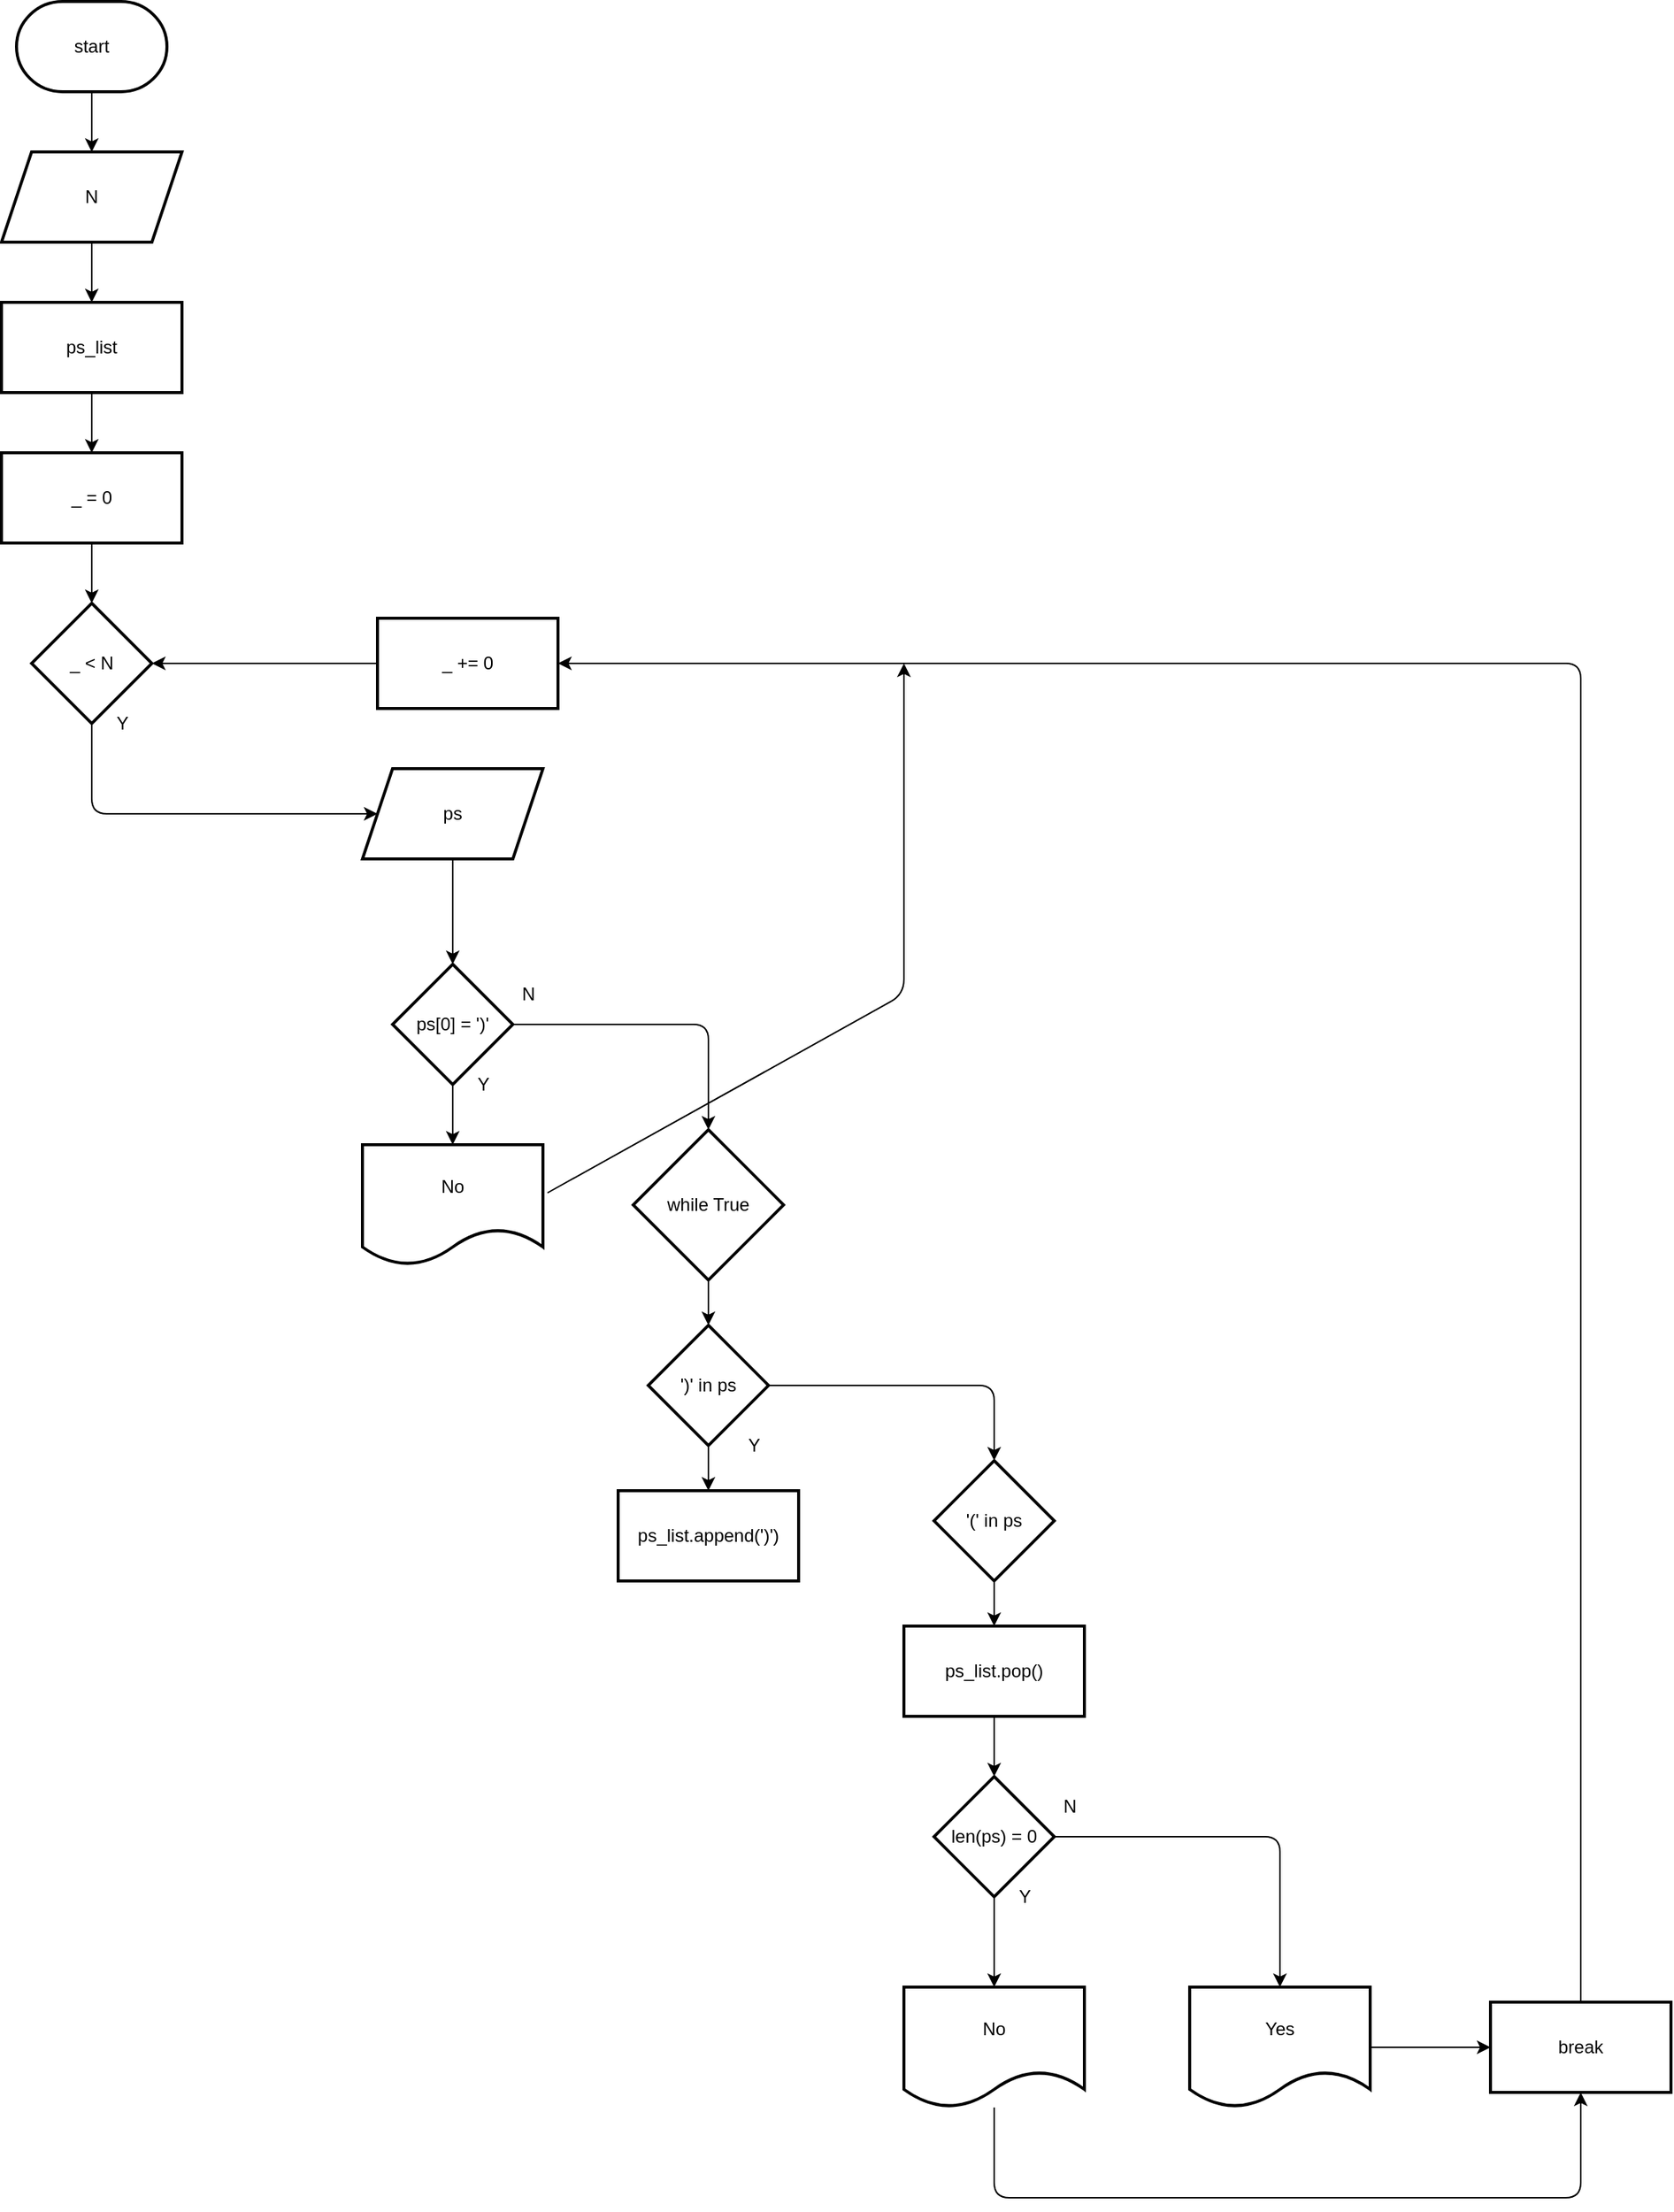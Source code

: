 <mxfile>
    <diagram id="i6v-MYVA41m-3zdjVkZ3" name="Page-1">
        <mxGraphModel dx="1444" dy="518" grid="1" gridSize="10" guides="1" tooltips="1" connect="1" arrows="1" fold="1" page="1" pageScale="1" pageWidth="850" pageHeight="1100" math="0" shadow="0">
            <root>
                <mxCell id="0"/>
                <mxCell id="1" parent="0"/>
                <mxCell id="4" value="" style="edgeStyle=none;html=1;" edge="1" parent="1" source="2" target="3">
                    <mxGeometry relative="1" as="geometry"/>
                </mxCell>
                <mxCell id="2" value="start" style="strokeWidth=2;html=1;shape=mxgraph.flowchart.terminator;whiteSpace=wrap;" vertex="1" parent="1">
                    <mxGeometry x="280" y="10" width="100" height="60" as="geometry"/>
                </mxCell>
                <mxCell id="30" value="" style="edgeStyle=none;html=1;" edge="1" parent="1" source="3" target="29">
                    <mxGeometry relative="1" as="geometry"/>
                </mxCell>
                <mxCell id="3" value="N" style="shape=parallelogram;perimeter=parallelogramPerimeter;whiteSpace=wrap;html=1;fixedSize=1;strokeWidth=2;" vertex="1" parent="1">
                    <mxGeometry x="270" y="110" width="120" height="60" as="geometry"/>
                </mxCell>
                <mxCell id="8" value="" style="edgeStyle=none;html=1;" edge="1" parent="1" source="5" target="7">
                    <mxGeometry relative="1" as="geometry"/>
                </mxCell>
                <mxCell id="5" value="_ = 0" style="whiteSpace=wrap;html=1;strokeWidth=2;" vertex="1" parent="1">
                    <mxGeometry x="270" y="310" width="120" height="60" as="geometry"/>
                </mxCell>
                <mxCell id="12" style="edgeStyle=none;html=1;entryX=0;entryY=0.5;entryDx=0;entryDy=0;" edge="1" parent="1" source="7" target="11">
                    <mxGeometry relative="1" as="geometry">
                        <Array as="points">
                            <mxPoint x="330" y="550"/>
                        </Array>
                    </mxGeometry>
                </mxCell>
                <mxCell id="7" value="_ &amp;lt; N" style="rhombus;whiteSpace=wrap;html=1;strokeWidth=2;" vertex="1" parent="1">
                    <mxGeometry x="290" y="410" width="80" height="80" as="geometry"/>
                </mxCell>
                <mxCell id="10" style="edgeStyle=none;html=1;entryX=1;entryY=0.5;entryDx=0;entryDy=0;" edge="1" parent="1" source="9" target="7">
                    <mxGeometry relative="1" as="geometry"/>
                </mxCell>
                <mxCell id="9" value="_ += 0" style="whiteSpace=wrap;html=1;strokeWidth=2;" vertex="1" parent="1">
                    <mxGeometry x="520" y="420" width="120" height="60" as="geometry"/>
                </mxCell>
                <mxCell id="14" value="" style="edgeStyle=none;html=1;" edge="1" parent="1" source="11" target="13">
                    <mxGeometry relative="1" as="geometry"/>
                </mxCell>
                <mxCell id="11" value="ps" style="shape=parallelogram;perimeter=parallelogramPerimeter;whiteSpace=wrap;html=1;fixedSize=1;strokeWidth=2;" vertex="1" parent="1">
                    <mxGeometry x="510" y="520" width="120" height="60" as="geometry"/>
                </mxCell>
                <mxCell id="16" value="" style="edgeStyle=none;html=1;" edge="1" parent="1" source="13" target="15">
                    <mxGeometry relative="1" as="geometry"/>
                </mxCell>
                <mxCell id="19" style="edgeStyle=none;html=1;" edge="1" parent="1" source="13">
                    <mxGeometry relative="1" as="geometry">
                        <mxPoint x="740" y="760" as="targetPoint"/>
                        <Array as="points">
                            <mxPoint x="740" y="690"/>
                        </Array>
                    </mxGeometry>
                </mxCell>
                <mxCell id="13" value="ps[0] = ')'" style="rhombus;whiteSpace=wrap;html=1;strokeWidth=2;" vertex="1" parent="1">
                    <mxGeometry x="530" y="650" width="80" height="80" as="geometry"/>
                </mxCell>
                <mxCell id="54" style="edgeStyle=none;html=1;exitX=1.025;exitY=0.4;exitDx=0;exitDy=0;exitPerimeter=0;" edge="1" parent="1" source="15">
                    <mxGeometry relative="1" as="geometry">
                        <mxPoint x="870" y="450" as="targetPoint"/>
                        <Array as="points">
                            <mxPoint x="870" y="670"/>
                        </Array>
                    </mxGeometry>
                </mxCell>
                <mxCell id="15" value="No" style="shape=document;whiteSpace=wrap;html=1;boundedLbl=1;strokeWidth=2;" vertex="1" parent="1">
                    <mxGeometry x="510" y="770" width="120" height="80" as="geometry"/>
                </mxCell>
                <mxCell id="17" value="Y" style="text;html=1;align=center;verticalAlign=middle;resizable=0;points=[];autosize=1;strokeColor=none;fillColor=none;" vertex="1" parent="1">
                    <mxGeometry x="340" y="480" width="20" height="20" as="geometry"/>
                </mxCell>
                <mxCell id="18" value="Y" style="text;html=1;align=center;verticalAlign=middle;resizable=0;points=[];autosize=1;strokeColor=none;fillColor=none;" vertex="1" parent="1">
                    <mxGeometry x="580" y="720" width="20" height="20" as="geometry"/>
                </mxCell>
                <mxCell id="20" value="N" style="text;html=1;align=center;verticalAlign=middle;resizable=0;points=[];autosize=1;strokeColor=none;fillColor=none;" vertex="1" parent="1">
                    <mxGeometry x="610" y="660" width="20" height="20" as="geometry"/>
                </mxCell>
                <mxCell id="24" value="" style="edgeStyle=none;html=1;" edge="1" parent="1" source="22" target="23">
                    <mxGeometry relative="1" as="geometry"/>
                </mxCell>
                <mxCell id="22" value="while True" style="strokeWidth=2;html=1;shape=mxgraph.flowchart.decision;whiteSpace=wrap;" vertex="1" parent="1">
                    <mxGeometry x="690" y="760" width="100" height="100" as="geometry"/>
                </mxCell>
                <mxCell id="28" value="" style="edgeStyle=none;html=1;" edge="1" parent="1" source="23" target="27">
                    <mxGeometry relative="1" as="geometry"/>
                </mxCell>
                <mxCell id="33" style="edgeStyle=none;html=1;" edge="1" parent="1" source="23">
                    <mxGeometry relative="1" as="geometry">
                        <mxPoint x="930" y="980" as="targetPoint"/>
                        <Array as="points">
                            <mxPoint x="930" y="930"/>
                        </Array>
                    </mxGeometry>
                </mxCell>
                <mxCell id="23" value="')' in ps" style="rhombus;whiteSpace=wrap;html=1;strokeWidth=2;" vertex="1" parent="1">
                    <mxGeometry x="700" y="890" width="80" height="80" as="geometry"/>
                </mxCell>
                <mxCell id="27" value="ps_list.append(')')" style="whiteSpace=wrap;html=1;strokeWidth=2;" vertex="1" parent="1">
                    <mxGeometry x="680" y="1000" width="120" height="60" as="geometry"/>
                </mxCell>
                <mxCell id="31" value="" style="edgeStyle=none;html=1;" edge="1" parent="1" source="29" target="5">
                    <mxGeometry relative="1" as="geometry"/>
                </mxCell>
                <mxCell id="29" value="ps_list" style="whiteSpace=wrap;html=1;strokeWidth=2;" vertex="1" parent="1">
                    <mxGeometry x="270" y="210" width="120" height="60" as="geometry"/>
                </mxCell>
                <mxCell id="32" value="Y" style="text;html=1;align=center;verticalAlign=middle;resizable=0;points=[];autosize=1;strokeColor=none;fillColor=none;" vertex="1" parent="1">
                    <mxGeometry x="760" y="960" width="20" height="20" as="geometry"/>
                </mxCell>
                <mxCell id="36" value="" style="edgeStyle=none;html=1;" edge="1" parent="1" source="34" target="35">
                    <mxGeometry relative="1" as="geometry"/>
                </mxCell>
                <mxCell id="34" value="'(' in ps" style="rhombus;whiteSpace=wrap;html=1;strokeWidth=2;" vertex="1" parent="1">
                    <mxGeometry x="890" y="980" width="80" height="80" as="geometry"/>
                </mxCell>
                <mxCell id="39" value="" style="edgeStyle=none;html=1;" edge="1" parent="1" source="35" target="38">
                    <mxGeometry relative="1" as="geometry"/>
                </mxCell>
                <mxCell id="35" value="ps_list.pop()" style="whiteSpace=wrap;html=1;strokeWidth=2;" vertex="1" parent="1">
                    <mxGeometry x="870" y="1090" width="120" height="60" as="geometry"/>
                </mxCell>
                <mxCell id="43" value="" style="edgeStyle=none;html=1;" edge="1" parent="1" source="38" target="42">
                    <mxGeometry relative="1" as="geometry"/>
                </mxCell>
                <mxCell id="46" style="edgeStyle=none;html=1;" edge="1" parent="1" source="38">
                    <mxGeometry relative="1" as="geometry">
                        <mxPoint x="1120" y="1330" as="targetPoint"/>
                        <Array as="points">
                            <mxPoint x="1120" y="1230"/>
                        </Array>
                    </mxGeometry>
                </mxCell>
                <mxCell id="38" value="len(ps) = 0" style="rhombus;whiteSpace=wrap;html=1;strokeWidth=2;" vertex="1" parent="1">
                    <mxGeometry x="890" y="1190" width="80" height="80" as="geometry"/>
                </mxCell>
                <mxCell id="52" style="edgeStyle=none;html=1;entryX=0.5;entryY=1;entryDx=0;entryDy=0;" edge="1" parent="1" source="42" target="49">
                    <mxGeometry relative="1" as="geometry">
                        <Array as="points">
                            <mxPoint x="930" y="1470"/>
                            <mxPoint x="1130" y="1470"/>
                            <mxPoint x="1320" y="1470"/>
                        </Array>
                    </mxGeometry>
                </mxCell>
                <mxCell id="42" value="No" style="shape=document;whiteSpace=wrap;html=1;boundedLbl=1;strokeWidth=2;" vertex="1" parent="1">
                    <mxGeometry x="870" y="1330" width="120" height="80" as="geometry"/>
                </mxCell>
                <mxCell id="47" value="Y" style="text;html=1;align=center;verticalAlign=middle;resizable=0;points=[];autosize=1;strokeColor=none;fillColor=none;" vertex="1" parent="1">
                    <mxGeometry x="940" y="1260" width="20" height="20" as="geometry"/>
                </mxCell>
                <mxCell id="50" value="" style="edgeStyle=none;html=1;" edge="1" parent="1" source="48" target="49">
                    <mxGeometry relative="1" as="geometry"/>
                </mxCell>
                <mxCell id="48" value="Yes" style="shape=document;whiteSpace=wrap;html=1;boundedLbl=1;strokeWidth=2;" vertex="1" parent="1">
                    <mxGeometry x="1060" y="1330" width="120" height="80" as="geometry"/>
                </mxCell>
                <mxCell id="53" style="edgeStyle=none;html=1;entryX=1;entryY=0.5;entryDx=0;entryDy=0;" edge="1" parent="1" source="49" target="9">
                    <mxGeometry relative="1" as="geometry">
                        <Array as="points">
                            <mxPoint x="1320" y="450"/>
                        </Array>
                    </mxGeometry>
                </mxCell>
                <mxCell id="49" value="break" style="whiteSpace=wrap;html=1;strokeWidth=2;" vertex="1" parent="1">
                    <mxGeometry x="1260" y="1340" width="120" height="60" as="geometry"/>
                </mxCell>
                <mxCell id="51" value="N" style="text;html=1;align=center;verticalAlign=middle;resizable=0;points=[];autosize=1;strokeColor=none;fillColor=none;" vertex="1" parent="1">
                    <mxGeometry x="970" y="1200" width="20" height="20" as="geometry"/>
                </mxCell>
            </root>
        </mxGraphModel>
    </diagram>
</mxfile>